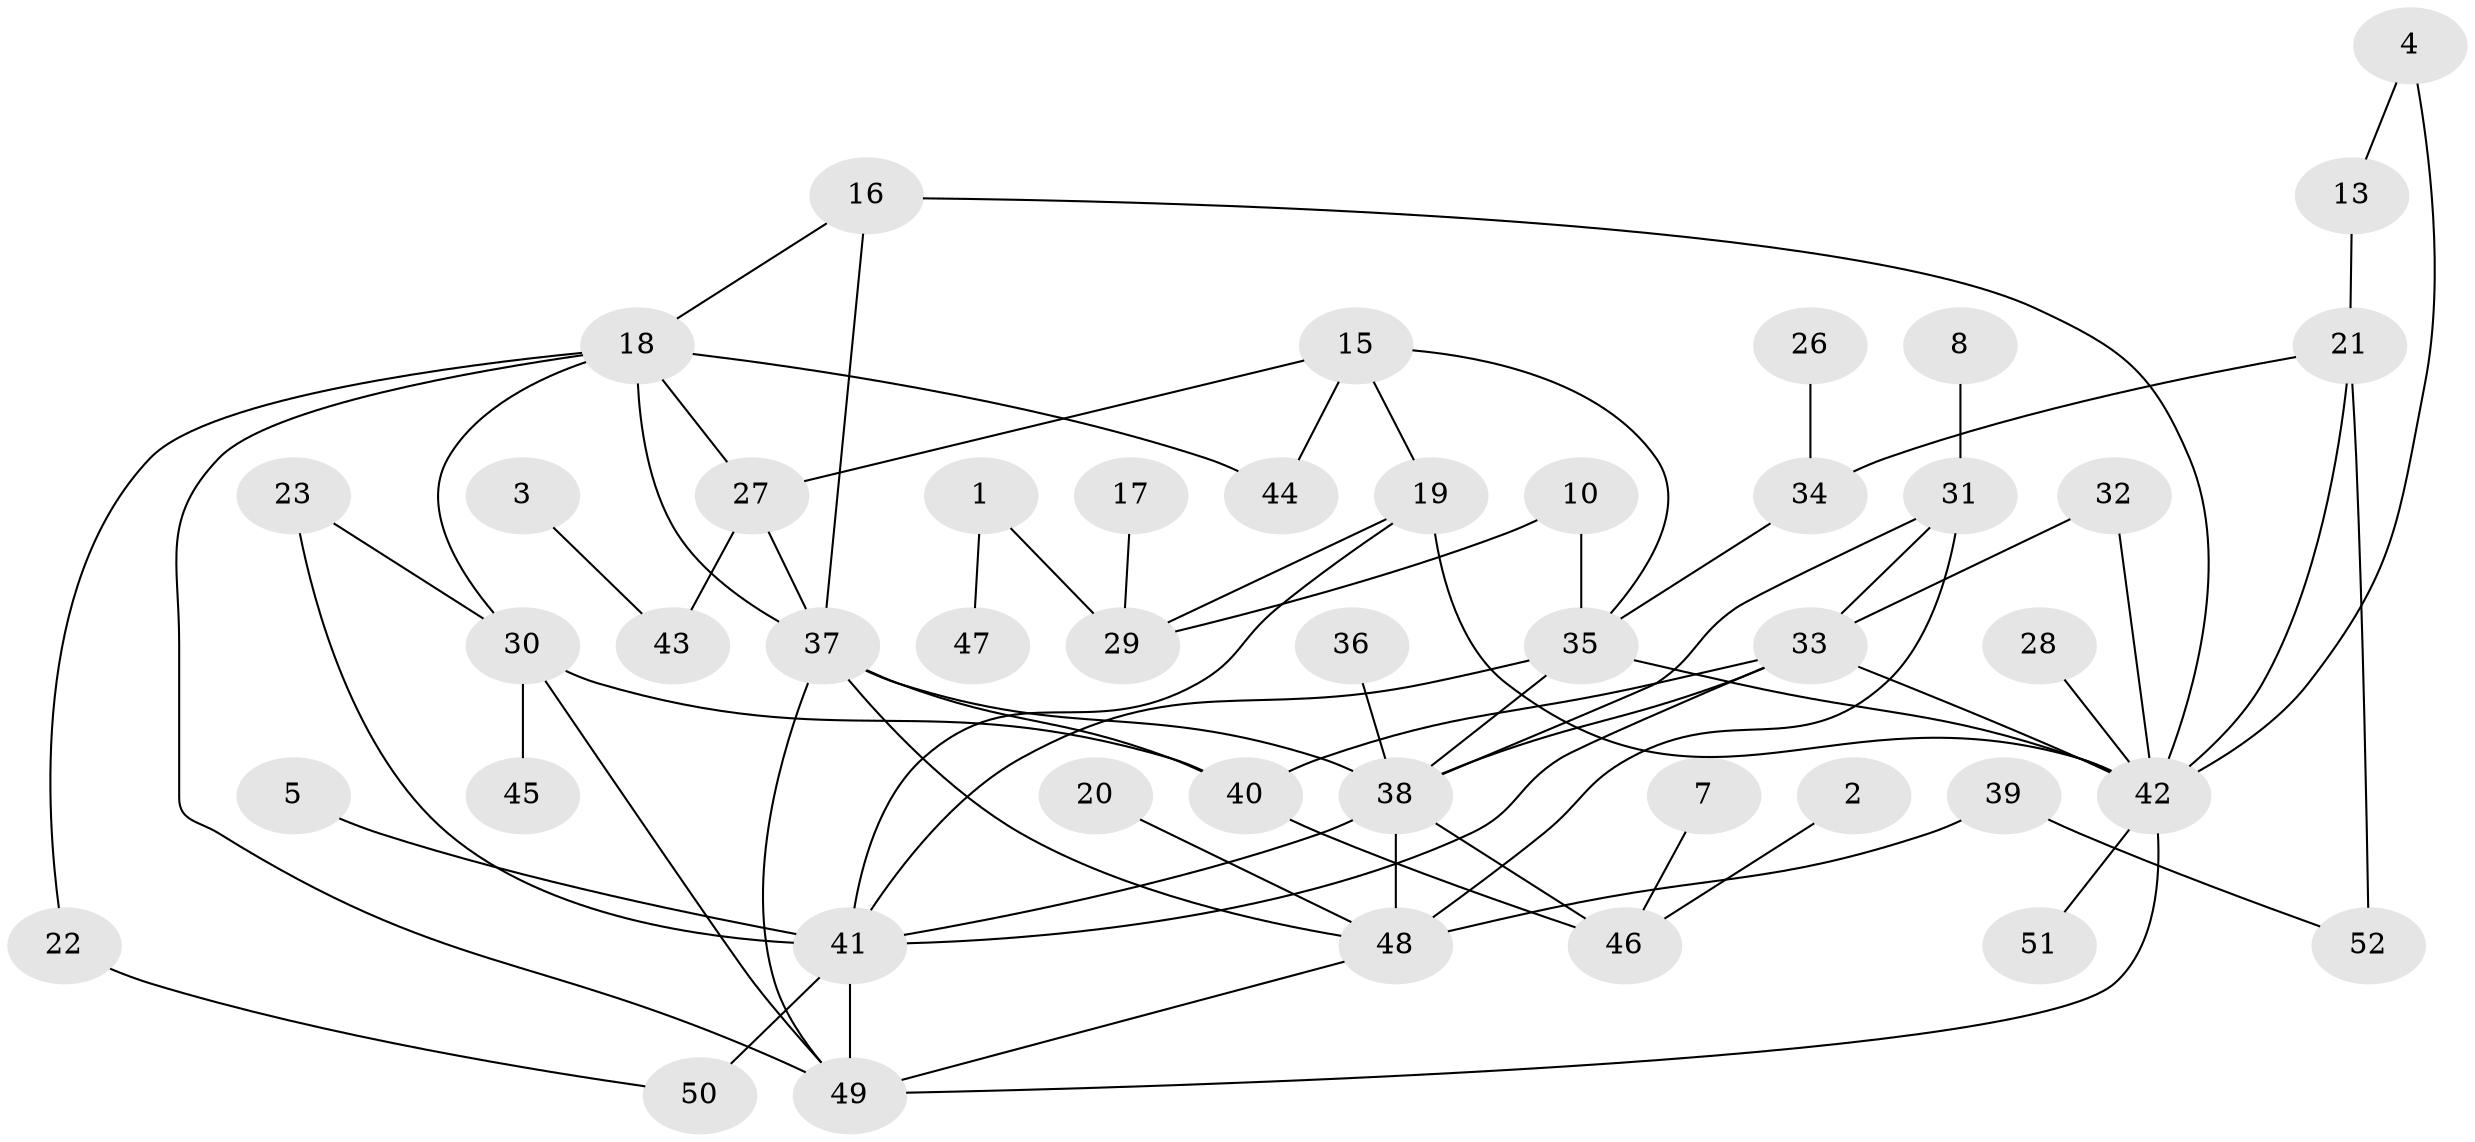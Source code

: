 // original degree distribution, {2: 0.22115384615384615, 4: 0.16346153846153846, 1: 0.21153846153846154, 3: 0.22115384615384615, 5: 0.07692307692307693, 6: 0.038461538461538464, 0: 0.057692307692307696, 7: 0.009615384615384616}
// Generated by graph-tools (version 1.1) at 2025/00/03/09/25 03:00:52]
// undirected, 45 vertices, 72 edges
graph export_dot {
graph [start="1"]
  node [color=gray90,style=filled];
  1;
  2;
  3;
  4;
  5;
  7;
  8;
  10;
  13;
  15;
  16;
  17;
  18;
  19;
  20;
  21;
  22;
  23;
  26;
  27;
  28;
  29;
  30;
  31;
  32;
  33;
  34;
  35;
  36;
  37;
  38;
  39;
  40;
  41;
  42;
  43;
  44;
  45;
  46;
  47;
  48;
  49;
  50;
  51;
  52;
  1 -- 29 [weight=1.0];
  1 -- 47 [weight=1.0];
  2 -- 46 [weight=1.0];
  3 -- 43 [weight=1.0];
  4 -- 13 [weight=1.0];
  4 -- 42 [weight=1.0];
  5 -- 41 [weight=1.0];
  7 -- 46 [weight=1.0];
  8 -- 31 [weight=1.0];
  10 -- 29 [weight=1.0];
  10 -- 35 [weight=1.0];
  13 -- 21 [weight=1.0];
  15 -- 19 [weight=1.0];
  15 -- 27 [weight=1.0];
  15 -- 35 [weight=1.0];
  15 -- 44 [weight=1.0];
  16 -- 18 [weight=1.0];
  16 -- 37 [weight=1.0];
  16 -- 42 [weight=1.0];
  17 -- 29 [weight=1.0];
  18 -- 22 [weight=1.0];
  18 -- 27 [weight=2.0];
  18 -- 30 [weight=1.0];
  18 -- 37 [weight=2.0];
  18 -- 44 [weight=1.0];
  18 -- 49 [weight=2.0];
  19 -- 29 [weight=1.0];
  19 -- 41 [weight=1.0];
  19 -- 42 [weight=1.0];
  20 -- 48 [weight=1.0];
  21 -- 34 [weight=1.0];
  21 -- 42 [weight=1.0];
  21 -- 52 [weight=1.0];
  22 -- 50 [weight=2.0];
  23 -- 30 [weight=1.0];
  23 -- 41 [weight=1.0];
  26 -- 34 [weight=1.0];
  27 -- 37 [weight=1.0];
  27 -- 43 [weight=1.0];
  28 -- 42 [weight=1.0];
  30 -- 40 [weight=1.0];
  30 -- 45 [weight=1.0];
  30 -- 49 [weight=1.0];
  31 -- 33 [weight=1.0];
  31 -- 38 [weight=1.0];
  31 -- 48 [weight=1.0];
  32 -- 33 [weight=1.0];
  32 -- 42 [weight=1.0];
  33 -- 38 [weight=1.0];
  33 -- 40 [weight=1.0];
  33 -- 41 [weight=1.0];
  33 -- 42 [weight=1.0];
  34 -- 35 [weight=1.0];
  35 -- 38 [weight=1.0];
  35 -- 41 [weight=1.0];
  35 -- 42 [weight=3.0];
  36 -- 38 [weight=1.0];
  37 -- 38 [weight=2.0];
  37 -- 40 [weight=1.0];
  37 -- 48 [weight=1.0];
  37 -- 49 [weight=1.0];
  38 -- 41 [weight=2.0];
  38 -- 46 [weight=1.0];
  38 -- 48 [weight=2.0];
  39 -- 48 [weight=2.0];
  39 -- 52 [weight=1.0];
  40 -- 46 [weight=1.0];
  41 -- 49 [weight=1.0];
  41 -- 50 [weight=3.0];
  42 -- 49 [weight=1.0];
  42 -- 51 [weight=1.0];
  48 -- 49 [weight=2.0];
}
